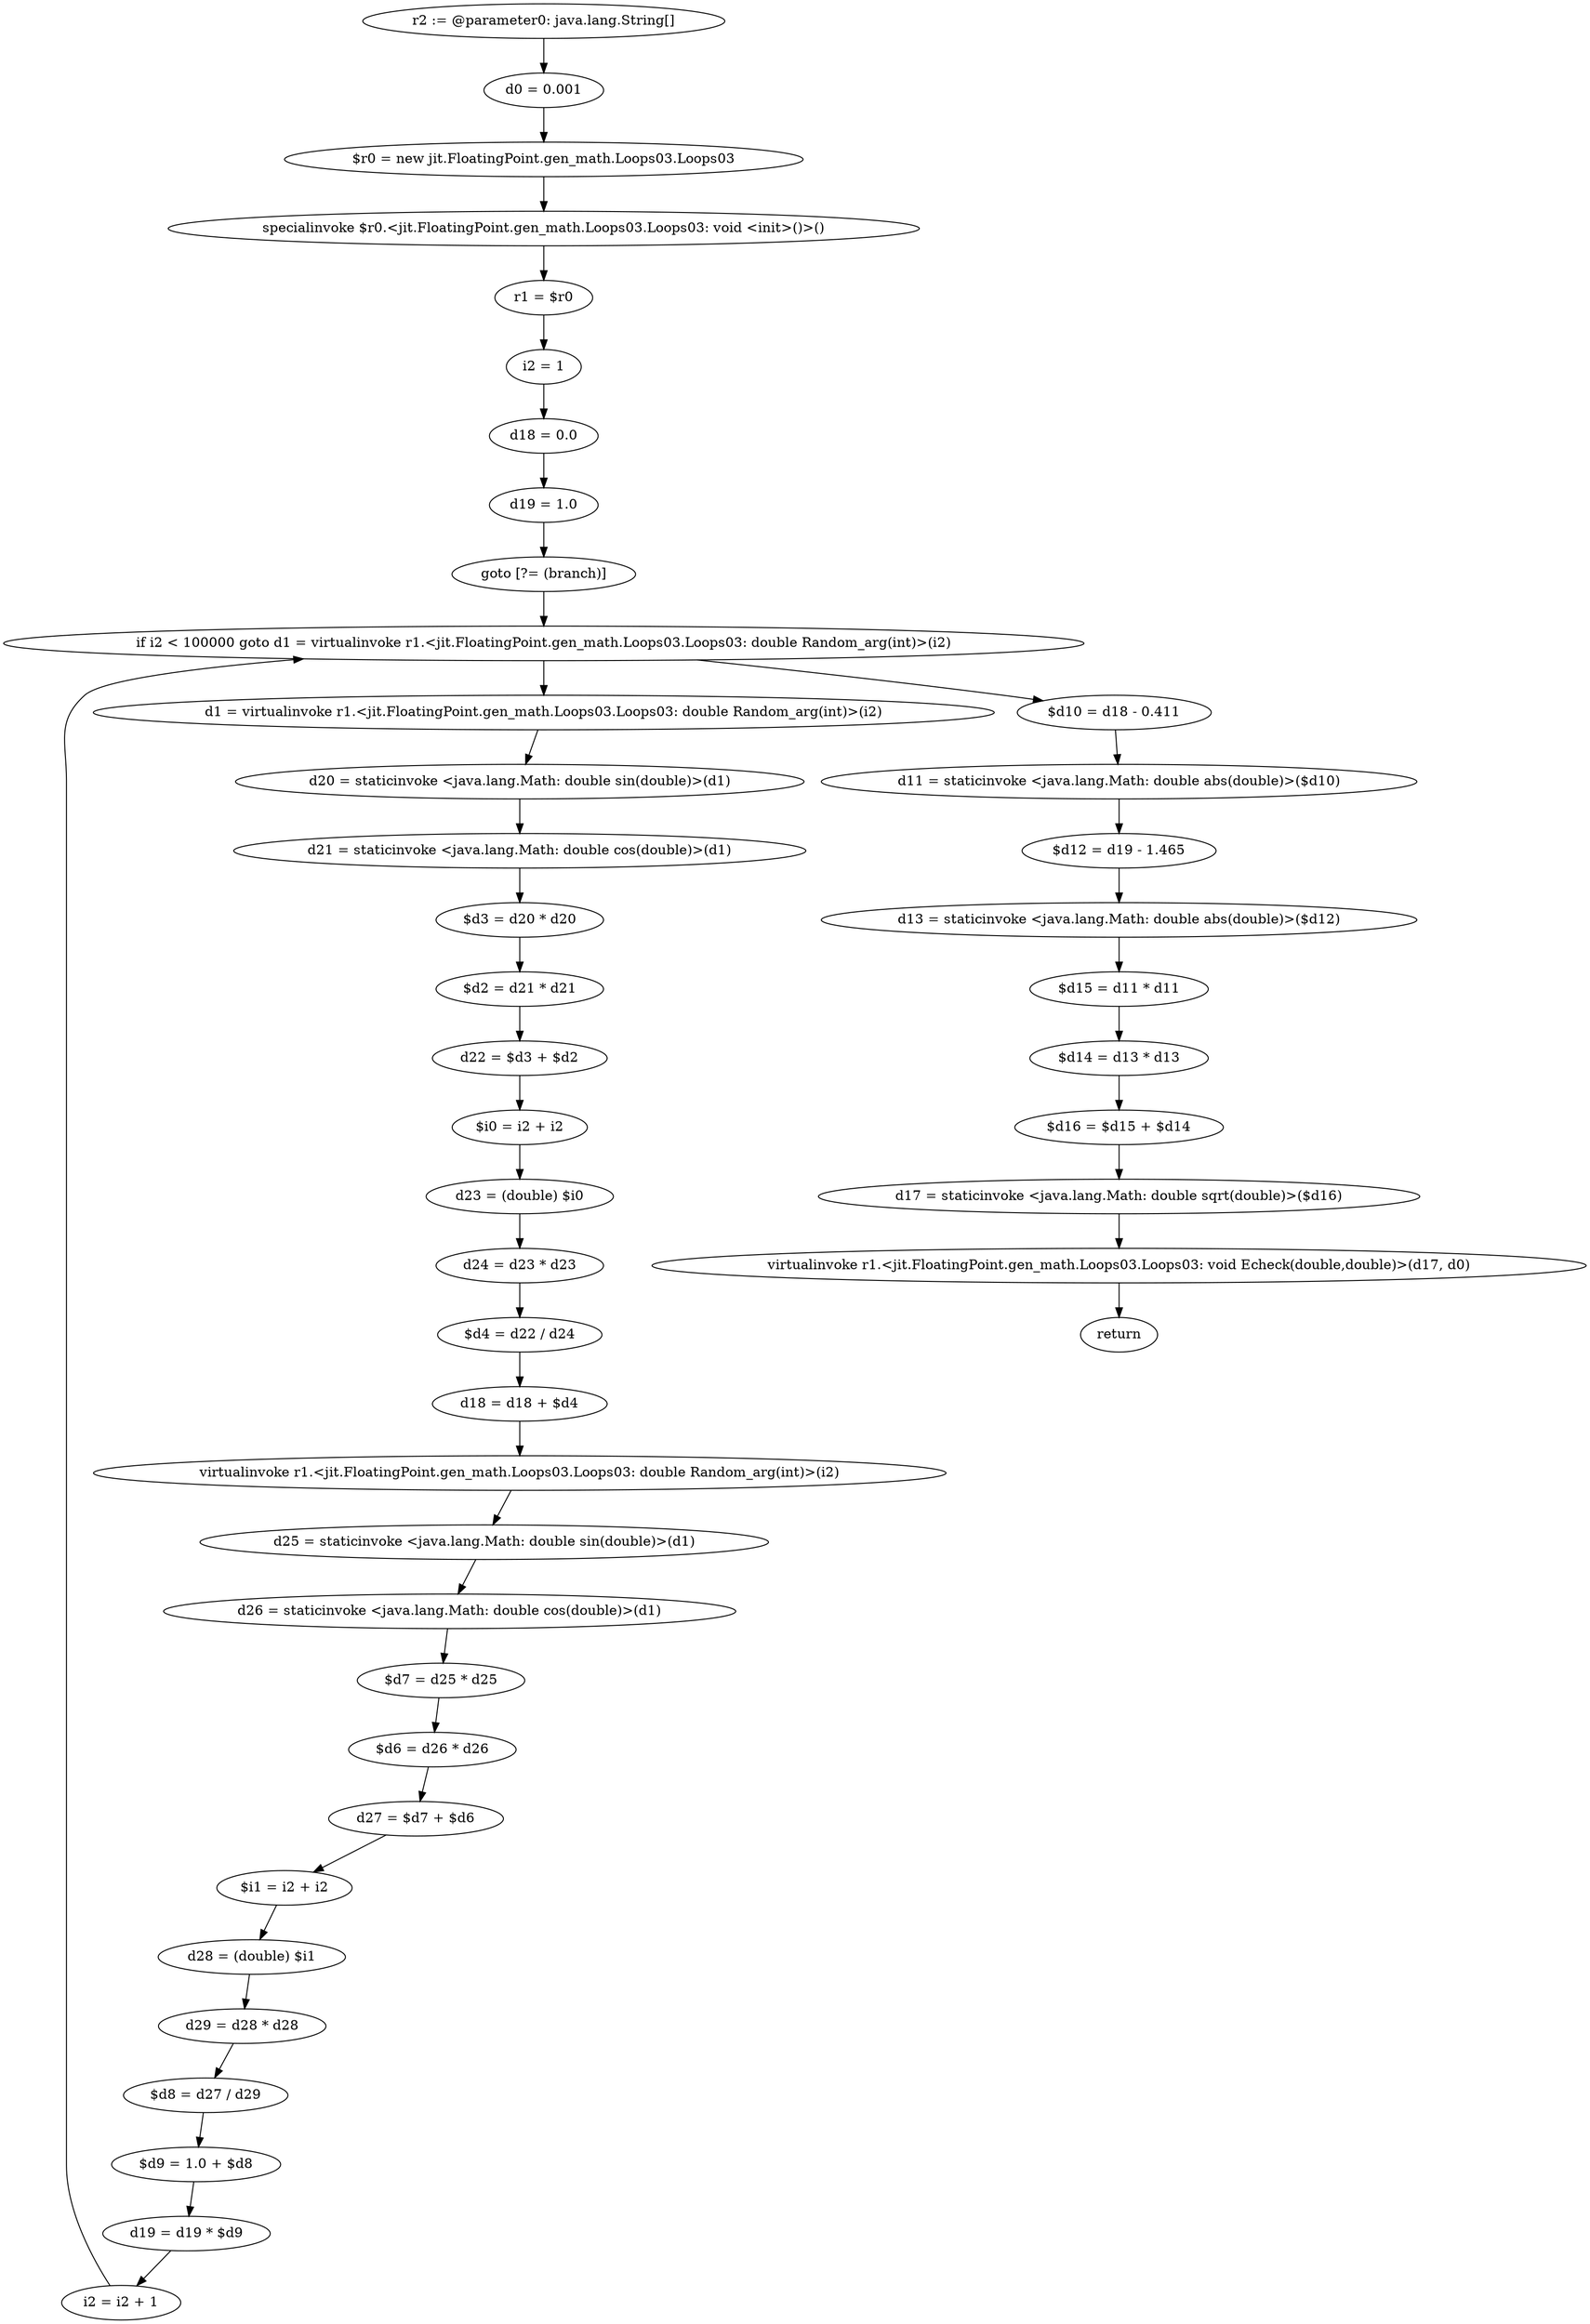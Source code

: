 digraph "unitGraph" {
    "r2 := @parameter0: java.lang.String[]"
    "d0 = 0.001"
    "$r0 = new jit.FloatingPoint.gen_math.Loops03.Loops03"
    "specialinvoke $r0.<jit.FloatingPoint.gen_math.Loops03.Loops03: void <init>()>()"
    "r1 = $r0"
    "i2 = 1"
    "d18 = 0.0"
    "d19 = 1.0"
    "goto [?= (branch)]"
    "d1 = virtualinvoke r1.<jit.FloatingPoint.gen_math.Loops03.Loops03: double Random_arg(int)>(i2)"
    "d20 = staticinvoke <java.lang.Math: double sin(double)>(d1)"
    "d21 = staticinvoke <java.lang.Math: double cos(double)>(d1)"
    "$d3 = d20 * d20"
    "$d2 = d21 * d21"
    "d22 = $d3 + $d2"
    "$i0 = i2 + i2"
    "d23 = (double) $i0"
    "d24 = d23 * d23"
    "$d4 = d22 / d24"
    "d18 = d18 + $d4"
    "virtualinvoke r1.<jit.FloatingPoint.gen_math.Loops03.Loops03: double Random_arg(int)>(i2)"
    "d25 = staticinvoke <java.lang.Math: double sin(double)>(d1)"
    "d26 = staticinvoke <java.lang.Math: double cos(double)>(d1)"
    "$d7 = d25 * d25"
    "$d6 = d26 * d26"
    "d27 = $d7 + $d6"
    "$i1 = i2 + i2"
    "d28 = (double) $i1"
    "d29 = d28 * d28"
    "$d8 = d27 / d29"
    "$d9 = 1.0 + $d8"
    "d19 = d19 * $d9"
    "i2 = i2 + 1"
    "if i2 < 100000 goto d1 = virtualinvoke r1.<jit.FloatingPoint.gen_math.Loops03.Loops03: double Random_arg(int)>(i2)"
    "$d10 = d18 - 0.411"
    "d11 = staticinvoke <java.lang.Math: double abs(double)>($d10)"
    "$d12 = d19 - 1.465"
    "d13 = staticinvoke <java.lang.Math: double abs(double)>($d12)"
    "$d15 = d11 * d11"
    "$d14 = d13 * d13"
    "$d16 = $d15 + $d14"
    "d17 = staticinvoke <java.lang.Math: double sqrt(double)>($d16)"
    "virtualinvoke r1.<jit.FloatingPoint.gen_math.Loops03.Loops03: void Echeck(double,double)>(d17, d0)"
    "return"
    "r2 := @parameter0: java.lang.String[]"->"d0 = 0.001";
    "d0 = 0.001"->"$r0 = new jit.FloatingPoint.gen_math.Loops03.Loops03";
    "$r0 = new jit.FloatingPoint.gen_math.Loops03.Loops03"->"specialinvoke $r0.<jit.FloatingPoint.gen_math.Loops03.Loops03: void <init>()>()";
    "specialinvoke $r0.<jit.FloatingPoint.gen_math.Loops03.Loops03: void <init>()>()"->"r1 = $r0";
    "r1 = $r0"->"i2 = 1";
    "i2 = 1"->"d18 = 0.0";
    "d18 = 0.0"->"d19 = 1.0";
    "d19 = 1.0"->"goto [?= (branch)]";
    "goto [?= (branch)]"->"if i2 < 100000 goto d1 = virtualinvoke r1.<jit.FloatingPoint.gen_math.Loops03.Loops03: double Random_arg(int)>(i2)";
    "d1 = virtualinvoke r1.<jit.FloatingPoint.gen_math.Loops03.Loops03: double Random_arg(int)>(i2)"->"d20 = staticinvoke <java.lang.Math: double sin(double)>(d1)";
    "d20 = staticinvoke <java.lang.Math: double sin(double)>(d1)"->"d21 = staticinvoke <java.lang.Math: double cos(double)>(d1)";
    "d21 = staticinvoke <java.lang.Math: double cos(double)>(d1)"->"$d3 = d20 * d20";
    "$d3 = d20 * d20"->"$d2 = d21 * d21";
    "$d2 = d21 * d21"->"d22 = $d3 + $d2";
    "d22 = $d3 + $d2"->"$i0 = i2 + i2";
    "$i0 = i2 + i2"->"d23 = (double) $i0";
    "d23 = (double) $i0"->"d24 = d23 * d23";
    "d24 = d23 * d23"->"$d4 = d22 / d24";
    "$d4 = d22 / d24"->"d18 = d18 + $d4";
    "d18 = d18 + $d4"->"virtualinvoke r1.<jit.FloatingPoint.gen_math.Loops03.Loops03: double Random_arg(int)>(i2)";
    "virtualinvoke r1.<jit.FloatingPoint.gen_math.Loops03.Loops03: double Random_arg(int)>(i2)"->"d25 = staticinvoke <java.lang.Math: double sin(double)>(d1)";
    "d25 = staticinvoke <java.lang.Math: double sin(double)>(d1)"->"d26 = staticinvoke <java.lang.Math: double cos(double)>(d1)";
    "d26 = staticinvoke <java.lang.Math: double cos(double)>(d1)"->"$d7 = d25 * d25";
    "$d7 = d25 * d25"->"$d6 = d26 * d26";
    "$d6 = d26 * d26"->"d27 = $d7 + $d6";
    "d27 = $d7 + $d6"->"$i1 = i2 + i2";
    "$i1 = i2 + i2"->"d28 = (double) $i1";
    "d28 = (double) $i1"->"d29 = d28 * d28";
    "d29 = d28 * d28"->"$d8 = d27 / d29";
    "$d8 = d27 / d29"->"$d9 = 1.0 + $d8";
    "$d9 = 1.0 + $d8"->"d19 = d19 * $d9";
    "d19 = d19 * $d9"->"i2 = i2 + 1";
    "i2 = i2 + 1"->"if i2 < 100000 goto d1 = virtualinvoke r1.<jit.FloatingPoint.gen_math.Loops03.Loops03: double Random_arg(int)>(i2)";
    "if i2 < 100000 goto d1 = virtualinvoke r1.<jit.FloatingPoint.gen_math.Loops03.Loops03: double Random_arg(int)>(i2)"->"$d10 = d18 - 0.411";
    "if i2 < 100000 goto d1 = virtualinvoke r1.<jit.FloatingPoint.gen_math.Loops03.Loops03: double Random_arg(int)>(i2)"->"d1 = virtualinvoke r1.<jit.FloatingPoint.gen_math.Loops03.Loops03: double Random_arg(int)>(i2)";
    "$d10 = d18 - 0.411"->"d11 = staticinvoke <java.lang.Math: double abs(double)>($d10)";
    "d11 = staticinvoke <java.lang.Math: double abs(double)>($d10)"->"$d12 = d19 - 1.465";
    "$d12 = d19 - 1.465"->"d13 = staticinvoke <java.lang.Math: double abs(double)>($d12)";
    "d13 = staticinvoke <java.lang.Math: double abs(double)>($d12)"->"$d15 = d11 * d11";
    "$d15 = d11 * d11"->"$d14 = d13 * d13";
    "$d14 = d13 * d13"->"$d16 = $d15 + $d14";
    "$d16 = $d15 + $d14"->"d17 = staticinvoke <java.lang.Math: double sqrt(double)>($d16)";
    "d17 = staticinvoke <java.lang.Math: double sqrt(double)>($d16)"->"virtualinvoke r1.<jit.FloatingPoint.gen_math.Loops03.Loops03: void Echeck(double,double)>(d17, d0)";
    "virtualinvoke r1.<jit.FloatingPoint.gen_math.Loops03.Loops03: void Echeck(double,double)>(d17, d0)"->"return";
}
